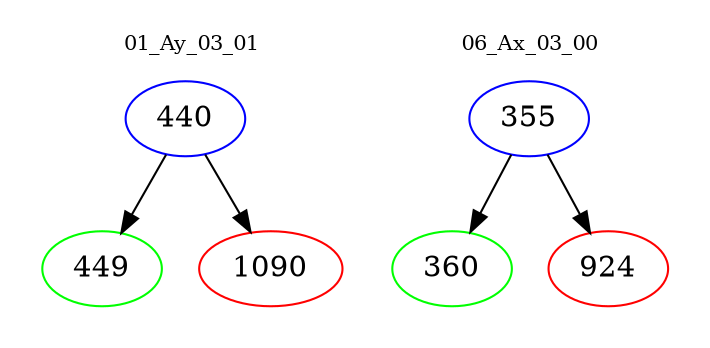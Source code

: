 digraph{
subgraph cluster_0 {
color = white
label = "01_Ay_03_01";
fontsize=10;
T0_440 [label="440", color="blue"]
T0_440 -> T0_449 [color="black"]
T0_449 [label="449", color="green"]
T0_440 -> T0_1090 [color="black"]
T0_1090 [label="1090", color="red"]
}
subgraph cluster_1 {
color = white
label = "06_Ax_03_00";
fontsize=10;
T1_355 [label="355", color="blue"]
T1_355 -> T1_360 [color="black"]
T1_360 [label="360", color="green"]
T1_355 -> T1_924 [color="black"]
T1_924 [label="924", color="red"]
}
}
